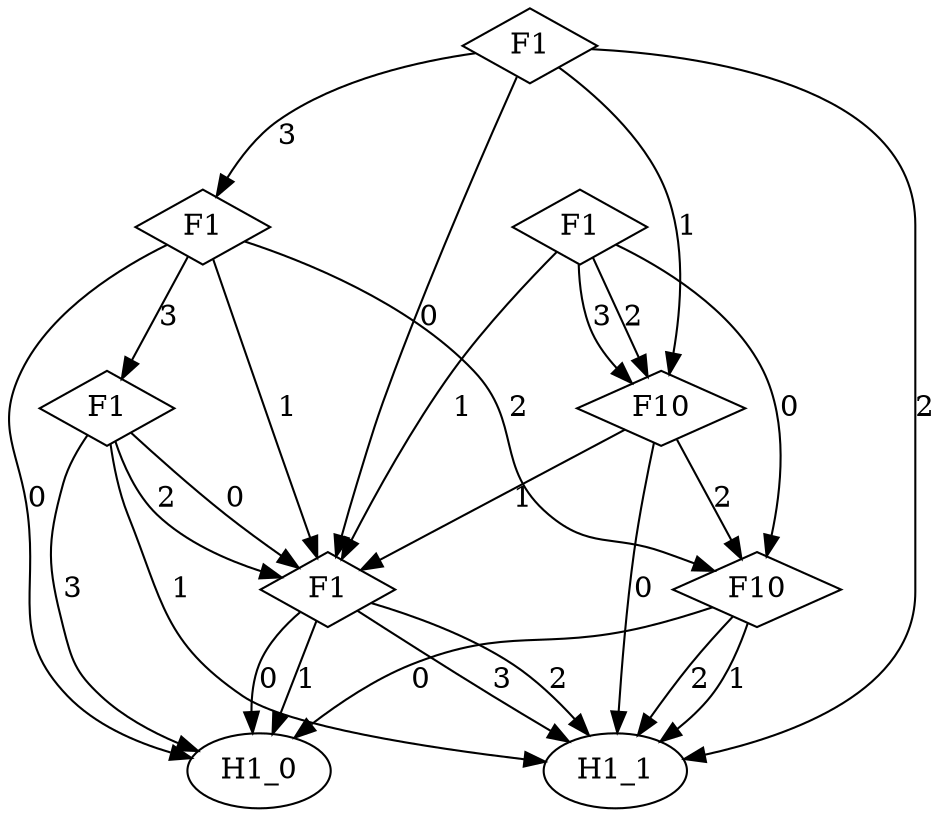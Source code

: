 digraph {
node [label=H1_1,style=""] H1_1
node [label=H1_1,style=""] H1_1
node [label=H1_0,style=""] H1_0
node [label=H1_0,style=""] H1_0
node [label=H1_1,style=""] H1_1
node [label=H1_1,style=""] H1_1
node [label=H1_0,style=""] H1_0
node [label=H1_1,style=""] H1_1
node [label=H1_0,style=""] H1_0
node [label=H1_1,style=""] H1_1
node [label=H1_0,style=""] H1_0
node [label=H1_1,style=""] H1_1
node [label=F1,shape="diamond",style=""] 6
node [label=F10,shape="diamond",style=""] 5
node [label=F10,shape="diamond",style=""] 4
node [label=F1,shape="diamond",style=""] 3
node [label=F1,shape="diamond",style=""] 2
node [label=F1,shape="diamond",style=""] 1
node [label=F1,shape="diamond",style=""] 0

6 -> H1_1 [label="3"]
6 -> H1_1 [label="2"]
6 -> H1_0 [label="1"]
6 -> H1_0 [label="0"]
5 -> H1_1 [label="2"]
5 -> H1_1 [label="1"]
5 -> H1_0 [label="0"]
4 -> 5 [label="2"]
4 -> 6 [label="1"]
4 -> H1_1 [label="0"]
3 -> H1_0 [label="3"]
3 -> 6 [label="2"]
3 -> H1_1 [label="1"]
3 -> 6 [label="0"]
2 -> 3 [label="3"]
2 -> 5 [label="2"]
2 -> 6 [label="1"]
2 -> H1_0 [label="0"]
1 -> 4 [label="3"]
1 -> 4 [label="2"]
1 -> 6 [label="1"]
1 -> 5 [label="0"]
0 -> 2 [label="3"]
0 -> H1_1 [label="2"]
0 -> 4 [label="1"]
0 -> 6 [label="0"]
}